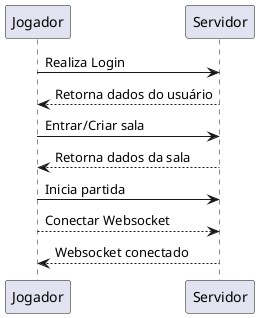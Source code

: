 @startuml
Jogador -> Servidor: Realiza Login
Jogador <-- Servidor: Retorna dados do usuário 
Jogador -> Servidor: Entrar/Criar sala
Jogador <-- Servidor: Retorna dados da sala 
Jogador -> Servidor: Inicia partida
Jogador --> Servidor: Conectar Websocket
Jogador <-- Servidor: Websocket conectado
@enduml